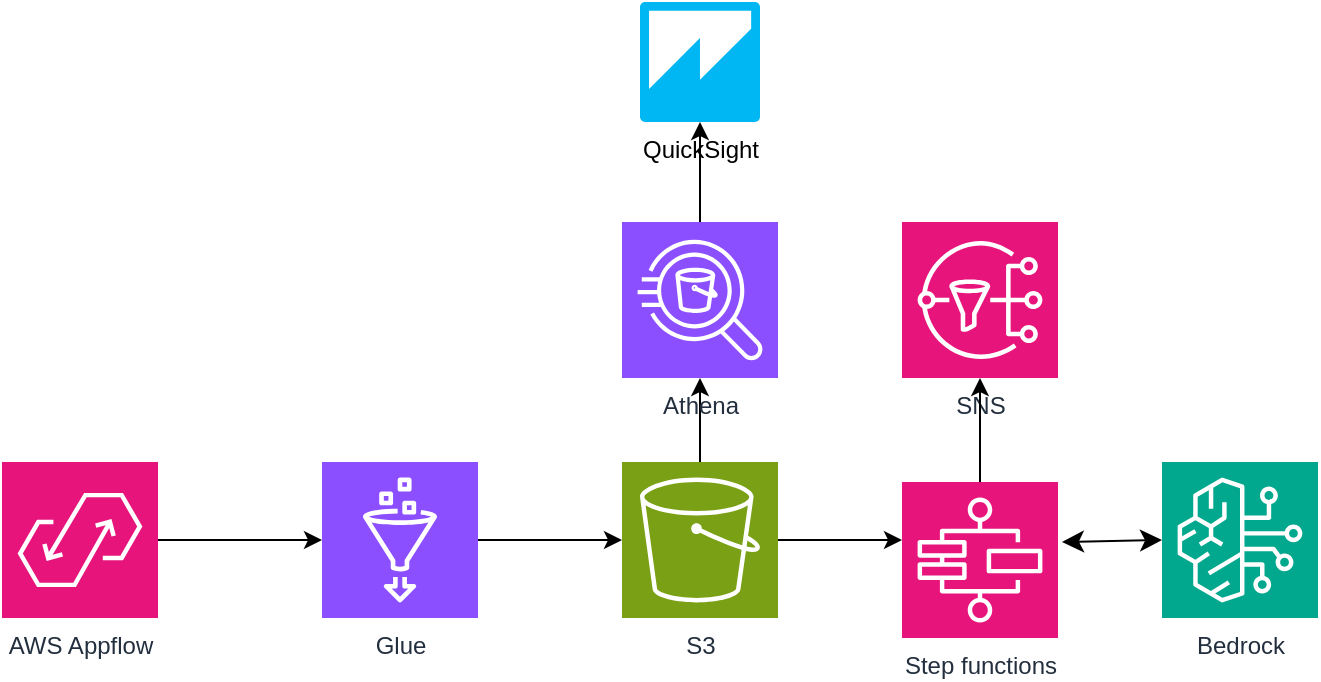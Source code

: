 <mxfile version="26.1.1">
  <diagram name="Page-1" id="9dnlkhYdrOUv5FQP6LvI">
    <mxGraphModel dx="1200" dy="746" grid="1" gridSize="10" guides="1" tooltips="1" connect="1" arrows="1" fold="1" page="1" pageScale="1" pageWidth="850" pageHeight="1100" math="0" shadow="0">
      <root>
        <mxCell id="0" />
        <mxCell id="1" parent="0" />
        <mxCell id="TwSK1n59M0MJfgsVH_CM-9" value="" style="edgeStyle=orthogonalEdgeStyle;rounded=0;orthogonalLoop=1;jettySize=auto;html=1;" parent="1" source="TwSK1n59M0MJfgsVH_CM-1" target="TwSK1n59M0MJfgsVH_CM-2" edge="1">
          <mxGeometry relative="1" as="geometry" />
        </mxCell>
        <mxCell id="TwSK1n59M0MJfgsVH_CM-1" value="AWS Appflow" style="sketch=0;points=[[0,0,0],[0.25,0,0],[0.5,0,0],[0.75,0,0],[1,0,0],[0,1,0],[0.25,1,0],[0.5,1,0],[0.75,1,0],[1,1,0],[0,0.25,0],[0,0.5,0],[0,0.75,0],[1,0.25,0],[1,0.5,0],[1,0.75,0]];outlineConnect=0;fontColor=#232F3E;fillColor=#E7157B;strokeColor=#ffffff;dashed=0;verticalLabelPosition=bottom;verticalAlign=top;align=center;html=1;fontSize=12;fontStyle=0;aspect=fixed;shape=mxgraph.aws4.resourceIcon;resIcon=mxgraph.aws4.appflow;" parent="1" vertex="1">
          <mxGeometry x="100" y="230" width="78" height="78" as="geometry" />
        </mxCell>
        <mxCell id="TwSK1n59M0MJfgsVH_CM-10" value="" style="edgeStyle=orthogonalEdgeStyle;rounded=0;orthogonalLoop=1;jettySize=auto;html=1;" parent="1" source="TwSK1n59M0MJfgsVH_CM-2" target="TwSK1n59M0MJfgsVH_CM-3" edge="1">
          <mxGeometry relative="1" as="geometry" />
        </mxCell>
        <mxCell id="TwSK1n59M0MJfgsVH_CM-2" value="Glue" style="sketch=0;points=[[0,0,0],[0.25,0,0],[0.5,0,0],[0.75,0,0],[1,0,0],[0,1,0],[0.25,1,0],[0.5,1,0],[0.75,1,0],[1,1,0],[0,0.25,0],[0,0.5,0],[0,0.75,0],[1,0.25,0],[1,0.5,0],[1,0.75,0]];outlineConnect=0;fontColor=#232F3E;fillColor=#8C4FFF;strokeColor=#ffffff;dashed=0;verticalLabelPosition=bottom;verticalAlign=top;align=center;html=1;fontSize=12;fontStyle=0;aspect=fixed;shape=mxgraph.aws4.resourceIcon;resIcon=mxgraph.aws4.glue;" parent="1" vertex="1">
          <mxGeometry x="260" y="230" width="78" height="78" as="geometry" />
        </mxCell>
        <mxCell id="TwSK1n59M0MJfgsVH_CM-11" value="" style="edgeStyle=orthogonalEdgeStyle;rounded=0;orthogonalLoop=1;jettySize=auto;html=1;" parent="1" source="TwSK1n59M0MJfgsVH_CM-3" edge="1">
          <mxGeometry relative="1" as="geometry">
            <mxPoint x="550" y="269" as="targetPoint" />
          </mxGeometry>
        </mxCell>
        <mxCell id="TwSK1n59M0MJfgsVH_CM-14" value="" style="edgeStyle=orthogonalEdgeStyle;rounded=0;orthogonalLoop=1;jettySize=auto;html=1;" parent="1" source="TwSK1n59M0MJfgsVH_CM-3" target="TwSK1n59M0MJfgsVH_CM-6" edge="1">
          <mxGeometry relative="1" as="geometry" />
        </mxCell>
        <mxCell id="TwSK1n59M0MJfgsVH_CM-3" value="S3" style="sketch=0;points=[[0,0,0],[0.25,0,0],[0.5,0,0],[0.75,0,0],[1,0,0],[0,1,0],[0.25,1,0],[0.5,1,0],[0.75,1,0],[1,1,0],[0,0.25,0],[0,0.5,0],[0,0.75,0],[1,0.25,0],[1,0.5,0],[1,0.75,0]];outlineConnect=0;fontColor=#232F3E;fillColor=#7AA116;strokeColor=#ffffff;dashed=0;verticalLabelPosition=bottom;verticalAlign=top;align=center;html=1;fontSize=12;fontStyle=0;aspect=fixed;shape=mxgraph.aws4.resourceIcon;resIcon=mxgraph.aws4.s3;" parent="1" vertex="1">
          <mxGeometry x="410" y="230" width="78" height="78" as="geometry" />
        </mxCell>
        <mxCell id="TwSK1n59M0MJfgsVH_CM-5" value="SNS" style="sketch=0;points=[[0,0,0],[0.25,0,0],[0.5,0,0],[0.75,0,0],[1,0,0],[0,1,0],[0.25,1,0],[0.5,1,0],[0.75,1,0],[1,1,0],[0,0.25,0],[0,0.5,0],[0,0.75,0],[1,0.25,0],[1,0.5,0],[1,0.75,0]];outlineConnect=0;fontColor=#232F3E;fillColor=#E7157B;strokeColor=#ffffff;dashed=0;verticalLabelPosition=bottom;verticalAlign=top;align=center;html=1;fontSize=12;fontStyle=0;aspect=fixed;shape=mxgraph.aws4.resourceIcon;resIcon=mxgraph.aws4.sns;" parent="1" vertex="1">
          <mxGeometry x="550" y="110" width="78" height="78" as="geometry" />
        </mxCell>
        <mxCell id="TwSK1n59M0MJfgsVH_CM-15" value="" style="edgeStyle=orthogonalEdgeStyle;rounded=0;orthogonalLoop=1;jettySize=auto;html=1;" parent="1" source="TwSK1n59M0MJfgsVH_CM-6" target="TwSK1n59M0MJfgsVH_CM-7" edge="1">
          <mxGeometry relative="1" as="geometry" />
        </mxCell>
        <mxCell id="TwSK1n59M0MJfgsVH_CM-6" value="Athena" style="sketch=0;points=[[0,0,0],[0.25,0,0],[0.5,0,0],[0.75,0,0],[1,0,0],[0,1,0],[0.25,1,0],[0.5,1,0],[0.75,1,0],[1,1,0],[0,0.25,0],[0,0.5,0],[0,0.75,0],[1,0.25,0],[1,0.5,0],[1,0.75,0]];outlineConnect=0;fontColor=#232F3E;fillColor=#8C4FFF;strokeColor=#ffffff;dashed=0;verticalLabelPosition=bottom;verticalAlign=top;align=center;html=1;fontSize=12;fontStyle=0;aspect=fixed;shape=mxgraph.aws4.resourceIcon;resIcon=mxgraph.aws4.athena;" parent="1" vertex="1">
          <mxGeometry x="410" y="110" width="78" height="78" as="geometry" />
        </mxCell>
        <mxCell id="TwSK1n59M0MJfgsVH_CM-7" value="QuickSight" style="outlineConnect=0;dashed=0;verticalLabelPosition=bottom;verticalAlign=top;align=center;html=1;shape=mxgraph.aws3.quicksight;fillColor=#00B7F4;gradientColor=none;" parent="1" vertex="1">
          <mxGeometry x="419" width="60" height="60" as="geometry" />
        </mxCell>
        <mxCell id="TwSK1n59M0MJfgsVH_CM-8" value="Bedrock" style="sketch=0;points=[[0,0,0],[0.25,0,0],[0.5,0,0],[0.75,0,0],[1,0,0],[0,1,0],[0.25,1,0],[0.5,1,0],[0.75,1,0],[1,1,0],[0,0.25,0],[0,0.5,0],[0,0.75,0],[1,0.25,0],[1,0.5,0],[1,0.75,0]];outlineConnect=0;fontColor=#232F3E;fillColor=#01A88D;strokeColor=#ffffff;dashed=0;verticalLabelPosition=bottom;verticalAlign=top;align=center;html=1;fontSize=12;fontStyle=0;aspect=fixed;shape=mxgraph.aws4.resourceIcon;resIcon=mxgraph.aws4.bedrock;" parent="1" vertex="1">
          <mxGeometry x="680" y="230" width="78" height="78" as="geometry" />
        </mxCell>
        <mxCell id="TwSK1n59M0MJfgsVH_CM-17" value="" style="edgeStyle=orthogonalEdgeStyle;rounded=0;orthogonalLoop=1;jettySize=auto;html=1;" parent="1" source="TwSK1n59M0MJfgsVH_CM-16" target="TwSK1n59M0MJfgsVH_CM-5" edge="1">
          <mxGeometry relative="1" as="geometry" />
        </mxCell>
        <mxCell id="TwSK1n59M0MJfgsVH_CM-16" value="Step functions" style="sketch=0;points=[[0,0,0],[0.25,0,0],[0.5,0,0],[0.75,0,0],[1,0,0],[0,1,0],[0.25,1,0],[0.5,1,0],[0.75,1,0],[1,1,0],[0,0.25,0],[0,0.5,0],[0,0.75,0],[1,0.25,0],[1,0.5,0],[1,0.75,0]];outlineConnect=0;fontColor=#232F3E;fillColor=#E7157B;strokeColor=#ffffff;dashed=0;verticalLabelPosition=bottom;verticalAlign=top;align=center;html=1;fontSize=12;fontStyle=0;aspect=fixed;shape=mxgraph.aws4.resourceIcon;resIcon=mxgraph.aws4.step_functions;" parent="1" vertex="1">
          <mxGeometry x="550" y="240" width="78" height="78" as="geometry" />
        </mxCell>
        <mxCell id="TwSK1n59M0MJfgsVH_CM-20" value="" style="edgeStyle=none;orthogonalLoop=1;jettySize=auto;html=1;endArrow=classic;startArrow=classic;endSize=8;startSize=8;rounded=0;entryX=0;entryY=0.5;entryDx=0;entryDy=0;entryPerimeter=0;" parent="1" edge="1" target="TwSK1n59M0MJfgsVH_CM-8">
          <mxGeometry width="100" relative="1" as="geometry">
            <mxPoint x="630" y="270" as="sourcePoint" />
            <mxPoint x="660" y="270" as="targetPoint" />
            <Array as="points" />
          </mxGeometry>
        </mxCell>
      </root>
    </mxGraphModel>
  </diagram>
</mxfile>

